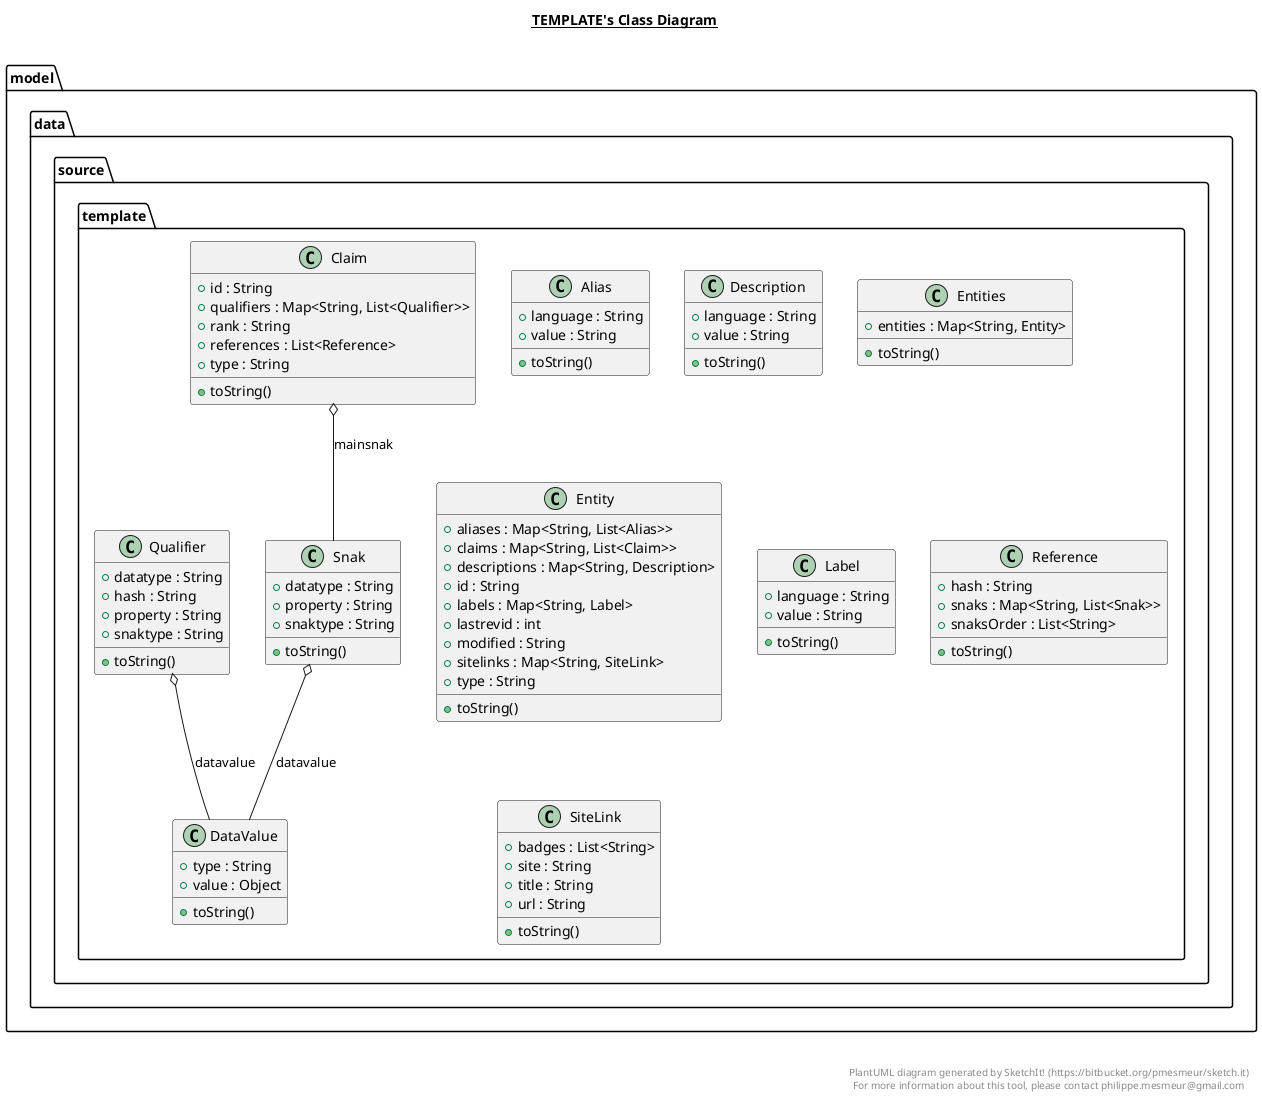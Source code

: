 @startuml

title __TEMPLATE's Class Diagram__\n

  namespace model.data {
    namespace source {
      namespace template {
        class model.data.source.template.Alias {
            + language : String
            + value : String
            + toString()
        }
      }
    }
  }
  

  namespace model.data {
    namespace source {
      namespace template {
        class model.data.source.template.Claim {
            + id : String
            + qualifiers : Map<String, List<Qualifier>>
            + rank : String
            + references : List<Reference>
            + type : String
            + toString()
        }
      }
    }
  }
  

  namespace model.data {
    namespace source {
      namespace template {
        class model.data.source.template.DataValue {
            + type : String
            + value : Object
            + toString()
        }
      }
    }
  }
  

  namespace model.data {
    namespace source {
      namespace template {
        class model.data.source.template.Description {
            + language : String
            + value : String
            + toString()
        }
      }
    }
  }
  

  namespace model.data {
    namespace source {
      namespace template {
        class model.data.source.template.Entities {
            + entities : Map<String, Entity>
            + toString()
        }
      }
    }
  }
  

  namespace model.data {
    namespace source {
      namespace template {
        class model.data.source.template.Entity {
            + aliases : Map<String, List<Alias>>
            + claims : Map<String, List<Claim>>
            + descriptions : Map<String, Description>
            + id : String
            + labels : Map<String, Label>
            + lastrevid : int
            + modified : String
            + sitelinks : Map<String, SiteLink>
            + type : String
            + toString()
        }
      }
    }
  }
  

  namespace model.data {
    namespace source {
      namespace template {
        class model.data.source.template.Label {
            + language : String
            + value : String
            + toString()
        }
      }
    }
  }
  

  namespace model.data {
    namespace source {
      namespace template {
        class model.data.source.template.Qualifier {
            + datatype : String
            + hash : String
            + property : String
            + snaktype : String
            + toString()
        }
      }
    }
  }
  

  namespace model.data {
    namespace source {
      namespace template {
        class model.data.source.template.Reference {
            + hash : String
            + snaks : Map<String, List<Snak>>
            + snaksOrder : List<String>
            + toString()
        }
      }
    }
  }
  

  namespace model.data {
    namespace source {
      namespace template {
        class model.data.source.template.SiteLink {
            + badges : List<String>
            + site : String
            + title : String
            + url : String
            + toString()
        }
      }
    }
  }
  

  namespace model.data {
    namespace source {
      namespace template {
        class model.data.source.template.Snak {
            + datatype : String
            + property : String
            + snaktype : String
            + toString()
        }
      }
    }
  }
  

  model.data.source.template.Claim o-- model.data.source.template.Snak : mainsnak
  model.data.source.template.Qualifier o-- model.data.source.template.DataValue : datavalue
  model.data.source.template.Snak o-- model.data.source.template.DataValue : datavalue


right footer


PlantUML diagram generated by SketchIt! (https://bitbucket.org/pmesmeur/sketch.it)
For more information about this tool, please contact philippe.mesmeur@gmail.com
endfooter

@enduml
